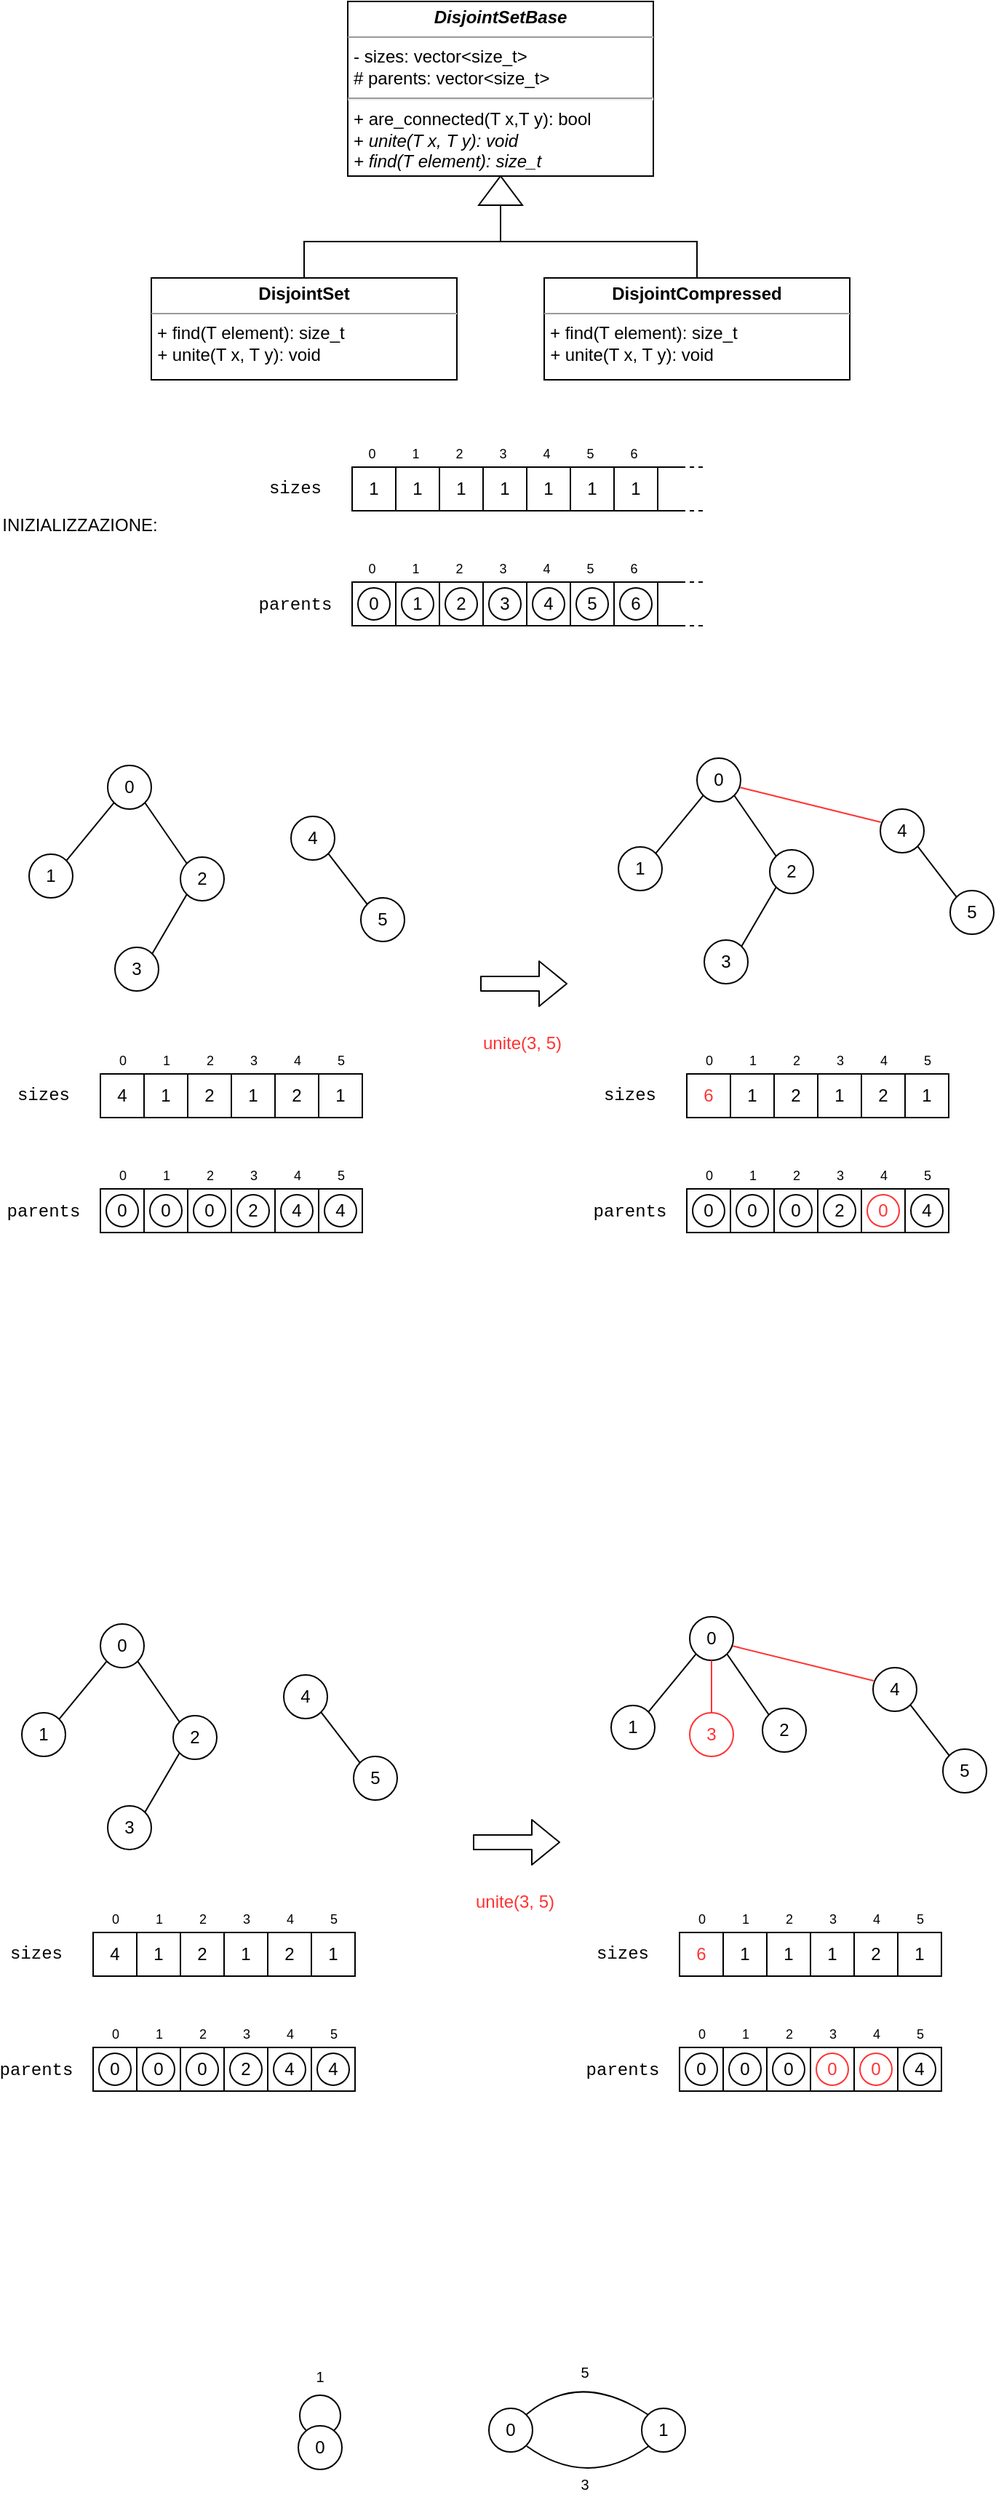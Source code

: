 <mxfile version="12.9.13" type="device"><diagram id="8xjFrXslsAIDBXC2lS5B" name="Page-1"><mxGraphModel dx="519" dy="416" grid="0" gridSize="10" guides="1" tooltips="1" connect="1" arrows="1" fold="1" page="1" pageScale="1" pageWidth="827" pageHeight="1169" math="0" shadow="0"><root><mxCell id="0"/><mxCell id="1" parent="0"/><mxCell id="SgI-zHDBZbnnxBhND7MS-7" value="" style="ellipse;whiteSpace=wrap;html=1;aspect=fixed;" vertex="1" parent="1"><mxGeometry x="276" y="1745" width="28" height="28" as="geometry"/></mxCell><mxCell id="ZiQM-W1zX51JUNLS2dKG-1" value="&lt;p style=&quot;margin: 0px ; margin-top: 4px ; text-align: center&quot;&gt;&lt;b&gt;&lt;i&gt;DisjointSetBase&lt;/i&gt;&lt;/b&gt;&lt;br&gt;&lt;/p&gt;&lt;hr size=&quot;1&quot;&gt;&lt;p style=&quot;margin: 0px ; margin-left: 4px&quot;&gt;- sizes:&amp;nbsp;vector&amp;lt;size_t&amp;gt;&lt;/p&gt;&lt;p style=&quot;margin: 0px ; margin-left: 4px&quot;&gt;# parents: vector&amp;lt;size_t&amp;gt;&lt;/p&gt;&lt;hr&gt;&lt;p style=&quot;margin: 0px 0px 0px 4px&quot;&gt;+ are_connected(T x,T y): bool&lt;/p&gt;&lt;p style=&quot;margin: 0px 0px 0px 4px&quot;&gt;+ &lt;i&gt;unite(T x, T y): void&lt;/i&gt;&lt;/p&gt;&lt;p style=&quot;margin: 0px 0px 0px 4px&quot;&gt;&lt;i&gt;+ find(T element): size_t&lt;/i&gt;&lt;br&gt;&lt;/p&gt;" style="verticalAlign=top;align=left;overflow=fill;fontSize=12;fontFamily=Helvetica;html=1;fillColor=none;" parent="1" vertex="1"><mxGeometry x="309" y="100" width="210" height="120" as="geometry"/></mxCell><mxCell id="ZiQM-W1zX51JUNLS2dKG-9" style="edgeStyle=orthogonalEdgeStyle;rounded=0;orthogonalLoop=1;jettySize=auto;html=1;exitX=0;exitY=0.5;exitDx=0;exitDy=0;entryX=0.5;entryY=0;entryDx=0;entryDy=0;endArrow=none;endFill=0;" parent="1" source="ZiQM-W1zX51JUNLS2dKG-3" target="ZiQM-W1zX51JUNLS2dKG-7" edge="1"><mxGeometry relative="1" as="geometry"/></mxCell><mxCell id="ZiQM-W1zX51JUNLS2dKG-3" value="" style="triangle;whiteSpace=wrap;html=1;rotation=-90;" parent="1" vertex="1"><mxGeometry x="404" y="215" width="20" height="30" as="geometry"/></mxCell><mxCell id="ZiQM-W1zX51JUNLS2dKG-8" style="edgeStyle=orthogonalEdgeStyle;rounded=0;orthogonalLoop=1;jettySize=auto;html=1;exitX=0.5;exitY=0;exitDx=0;exitDy=0;entryX=0;entryY=0.5;entryDx=0;entryDy=0;endArrow=none;endFill=0;" parent="1" source="ZiQM-W1zX51JUNLS2dKG-6" target="ZiQM-W1zX51JUNLS2dKG-3" edge="1"><mxGeometry relative="1" as="geometry"/></mxCell><mxCell id="ZiQM-W1zX51JUNLS2dKG-6" value="&lt;p style=&quot;margin: 0px ; margin-top: 4px ; text-align: center&quot;&gt;&lt;b&gt;DisjointSet&lt;/b&gt;&lt;br&gt;&lt;/p&gt;&lt;hr size=&quot;1&quot;&gt;&lt;p style=&quot;margin: 0px 0px 0px 4px&quot;&gt;+ find(T element): size_t&lt;/p&gt;&lt;p style=&quot;margin: 0px 0px 0px 4px&quot;&gt;&lt;i&gt;+ &lt;/i&gt;unite(T x, T y): void&lt;br&gt;&lt;/p&gt;&lt;p style=&quot;margin: 0px 0px 0px 4px&quot;&gt;&lt;br&gt;&lt;/p&gt;" style="verticalAlign=top;align=left;overflow=fill;fontSize=12;fontFamily=Helvetica;html=1;fillColor=none;" parent="1" vertex="1"><mxGeometry x="174" y="290" width="210" height="70" as="geometry"/></mxCell><mxCell id="ZiQM-W1zX51JUNLS2dKG-7" value="&lt;p style=&quot;margin: 0px ; margin-top: 4px ; text-align: center&quot;&gt;&lt;b&gt;DisjointCompressed&lt;/b&gt;&lt;br&gt;&lt;/p&gt;&lt;hr size=&quot;1&quot;&gt;&lt;p style=&quot;margin: 0px ; margin-left: 4px&quot;&gt;&lt;span&gt;+ find(T element): size_t&lt;/span&gt;&lt;br&gt;&lt;/p&gt;&lt;p style=&quot;margin: 0px ; margin-left: 4px&quot;&gt;&lt;i&gt;+ &lt;/i&gt;unite(T x, T y): void&lt;span&gt;&lt;br&gt;&lt;/span&gt;&lt;/p&gt;&lt;p style=&quot;margin: 0px ; margin-left: 4px&quot;&gt;&lt;br&gt;&lt;/p&gt;" style="verticalAlign=top;align=left;overflow=fill;fontSize=12;fontFamily=Helvetica;html=1;fillColor=none;" parent="1" vertex="1"><mxGeometry x="444" y="290" width="210" height="70" as="geometry"/></mxCell><mxCell id="z-gm0jv7d2_Ei2gKOcUc-20" value="" style="rounded=0;whiteSpace=wrap;html=1;verticalAlign=top;" parent="1" vertex="1"><mxGeometry x="492" y="499" width="30" height="30" as="geometry"/></mxCell><mxCell id="z-gm0jv7d2_Ei2gKOcUc-22" value="&lt;font style=&quot;font-size: 9px&quot;&gt;0&amp;nbsp; &amp;nbsp; &amp;nbsp; &amp;nbsp; &amp;nbsp; 1&amp;nbsp; &amp;nbsp; &amp;nbsp; &amp;nbsp; &amp;nbsp;&amp;nbsp;2&amp;nbsp; &amp;nbsp; &amp;nbsp; &amp;nbsp; &amp;nbsp;&amp;nbsp;3&amp;nbsp; &amp;nbsp; &amp;nbsp; &amp;nbsp; &amp;nbsp;&amp;nbsp;4&amp;nbsp; &amp;nbsp; &amp;nbsp; &amp;nbsp; &amp;nbsp;&amp;nbsp;5&amp;nbsp; &amp;nbsp; &amp;nbsp; &amp;nbsp; &amp;nbsp;&amp;nbsp;6&amp;nbsp;&lt;/font&gt;" style="text;html=1;strokeColor=none;fillColor=none;align=center;verticalAlign=middle;whiteSpace=wrap;rounded=0;" parent="1" vertex="1"><mxGeometry x="312" y="479" width="210" height="20" as="geometry"/></mxCell><mxCell id="z-gm0jv7d2_Ei2gKOcUc-24" value="&lt;font face=&quot;Courier New&quot;&gt;sizes&lt;/font&gt;" style="text;html=1;strokeColor=none;fillColor=none;align=center;verticalAlign=middle;whiteSpace=wrap;rounded=0;" parent="1" vertex="1"><mxGeometry x="248" y="424" width="50" height="20" as="geometry"/></mxCell><mxCell id="z-gm0jv7d2_Ei2gKOcUc-47" style="rounded=0;orthogonalLoop=1;jettySize=auto;html=1;exitX=1;exitY=0;exitDx=0;exitDy=0;entryX=0;entryY=1;entryDx=0;entryDy=0;endArrow=none;endFill=0;" parent="1" source="z-gm0jv7d2_Ei2gKOcUc-26" target="z-gm0jv7d2_Ei2gKOcUc-27" edge="1"><mxGeometry relative="1" as="geometry"/></mxCell><mxCell id="z-gm0jv7d2_Ei2gKOcUc-26" value="1" style="ellipse;whiteSpace=wrap;html=1;aspect=fixed;" parent="1" vertex="1"><mxGeometry x="90" y="686" width="30" height="30" as="geometry"/></mxCell><mxCell id="z-gm0jv7d2_Ei2gKOcUc-27" value="0" style="ellipse;whiteSpace=wrap;html=1;aspect=fixed;" parent="1" vertex="1"><mxGeometry x="144" y="625" width="30" height="30" as="geometry"/></mxCell><mxCell id="z-gm0jv7d2_Ei2gKOcUc-48" style="edgeStyle=none;rounded=0;orthogonalLoop=1;jettySize=auto;html=1;exitX=0;exitY=0;exitDx=0;exitDy=0;entryX=1;entryY=1;entryDx=0;entryDy=0;endArrow=none;endFill=0;" parent="1" source="z-gm0jv7d2_Ei2gKOcUc-28" target="z-gm0jv7d2_Ei2gKOcUc-27" edge="1"><mxGeometry relative="1" as="geometry"/></mxCell><mxCell id="z-gm0jv7d2_Ei2gKOcUc-50" style="edgeStyle=none;rounded=0;orthogonalLoop=1;jettySize=auto;html=1;exitX=0;exitY=1;exitDx=0;exitDy=0;entryX=1;entryY=0;entryDx=0;entryDy=0;endArrow=none;endFill=0;" parent="1" source="z-gm0jv7d2_Ei2gKOcUc-28" target="z-gm0jv7d2_Ei2gKOcUc-49" edge="1"><mxGeometry relative="1" as="geometry"/></mxCell><mxCell id="z-gm0jv7d2_Ei2gKOcUc-28" value="2" style="ellipse;whiteSpace=wrap;html=1;aspect=fixed;" parent="1" vertex="1"><mxGeometry x="194" y="688" width="30" height="30" as="geometry"/></mxCell><mxCell id="z-gm0jv7d2_Ei2gKOcUc-29" value="" style="endArrow=none;html=1;" parent="1" edge="1"><mxGeometry width="50" height="50" relative="1" as="geometry"><mxPoint x="522" y="499" as="sourcePoint"/><mxPoint x="538" y="499" as="targetPoint"/></mxGeometry></mxCell><mxCell id="z-gm0jv7d2_Ei2gKOcUc-30" value="" style="endArrow=none;html=1;dashed=1;" parent="1" edge="1"><mxGeometry width="50" height="50" relative="1" as="geometry"><mxPoint x="538" y="499" as="sourcePoint"/><mxPoint x="554" y="499" as="targetPoint"/></mxGeometry></mxCell><mxCell id="z-gm0jv7d2_Ei2gKOcUc-33" value="" style="endArrow=none;html=1;" parent="1" edge="1"><mxGeometry width="50" height="50" relative="1" as="geometry"><mxPoint x="522" y="529" as="sourcePoint"/><mxPoint x="538" y="529" as="targetPoint"/></mxGeometry></mxCell><mxCell id="z-gm0jv7d2_Ei2gKOcUc-34" value="" style="endArrow=none;html=1;dashed=1;" parent="1" edge="1"><mxGeometry width="50" height="50" relative="1" as="geometry"><mxPoint x="538" y="529" as="sourcePoint"/><mxPoint x="554" y="529" as="targetPoint"/></mxGeometry></mxCell><mxCell id="z-gm0jv7d2_Ei2gKOcUc-35" value="1" style="rounded=0;whiteSpace=wrap;html=1;" parent="1" vertex="1"><mxGeometry x="312" y="420" width="30" height="30" as="geometry"/></mxCell><mxCell id="z-gm0jv7d2_Ei2gKOcUc-36" value="1" style="rounded=0;whiteSpace=wrap;html=1;" parent="1" vertex="1"><mxGeometry x="342" y="420" width="30" height="30" as="geometry"/></mxCell><mxCell id="z-gm0jv7d2_Ei2gKOcUc-37" value="1" style="rounded=0;whiteSpace=wrap;html=1;" parent="1" vertex="1"><mxGeometry x="372" y="420" width="30" height="30" as="geometry"/></mxCell><mxCell id="z-gm0jv7d2_Ei2gKOcUc-38" value="1" style="rounded=0;whiteSpace=wrap;html=1;" parent="1" vertex="1"><mxGeometry x="402" y="420" width="30" height="30" as="geometry"/></mxCell><mxCell id="z-gm0jv7d2_Ei2gKOcUc-39" value="1" style="rounded=0;whiteSpace=wrap;html=1;" parent="1" vertex="1"><mxGeometry x="432" y="420" width="30" height="30" as="geometry"/></mxCell><mxCell id="z-gm0jv7d2_Ei2gKOcUc-40" value="1" style="rounded=0;whiteSpace=wrap;html=1;" parent="1" vertex="1"><mxGeometry x="462" y="420" width="30" height="30" as="geometry"/></mxCell><mxCell id="z-gm0jv7d2_Ei2gKOcUc-41" value="1" style="rounded=0;whiteSpace=wrap;html=1;" parent="1" vertex="1"><mxGeometry x="492" y="420" width="30" height="30" as="geometry"/></mxCell><mxCell id="z-gm0jv7d2_Ei2gKOcUc-42" value="&lt;font style=&quot;font-size: 9px&quot;&gt;0&amp;nbsp; &amp;nbsp; &amp;nbsp; &amp;nbsp; &amp;nbsp; 1&amp;nbsp; &amp;nbsp; &amp;nbsp; &amp;nbsp; &amp;nbsp;&amp;nbsp;2&amp;nbsp; &amp;nbsp; &amp;nbsp; &amp;nbsp; &amp;nbsp;&amp;nbsp;3&amp;nbsp; &amp;nbsp; &amp;nbsp; &amp;nbsp; &amp;nbsp;&amp;nbsp;4&amp;nbsp; &amp;nbsp; &amp;nbsp; &amp;nbsp; &amp;nbsp;&amp;nbsp;5&amp;nbsp; &amp;nbsp; &amp;nbsp; &amp;nbsp; &amp;nbsp;&amp;nbsp;6&amp;nbsp;&lt;/font&gt;" style="text;html=1;strokeColor=none;fillColor=none;align=center;verticalAlign=middle;whiteSpace=wrap;rounded=0;" parent="1" vertex="1"><mxGeometry x="312" y="400" width="210" height="20" as="geometry"/></mxCell><mxCell id="z-gm0jv7d2_Ei2gKOcUc-43" value="" style="endArrow=none;html=1;" parent="1" edge="1"><mxGeometry width="50" height="50" relative="1" as="geometry"><mxPoint x="522" y="420" as="sourcePoint"/><mxPoint x="538" y="420" as="targetPoint"/></mxGeometry></mxCell><mxCell id="z-gm0jv7d2_Ei2gKOcUc-44" value="" style="endArrow=none;html=1;dashed=1;" parent="1" edge="1"><mxGeometry width="50" height="50" relative="1" as="geometry"><mxPoint x="538" y="420" as="sourcePoint"/><mxPoint x="554" y="420" as="targetPoint"/></mxGeometry></mxCell><mxCell id="z-gm0jv7d2_Ei2gKOcUc-45" value="" style="endArrow=none;html=1;" parent="1" edge="1"><mxGeometry width="50" height="50" relative="1" as="geometry"><mxPoint x="522" y="450" as="sourcePoint"/><mxPoint x="538" y="450" as="targetPoint"/></mxGeometry></mxCell><mxCell id="z-gm0jv7d2_Ei2gKOcUc-46" value="" style="endArrow=none;html=1;dashed=1;" parent="1" edge="1"><mxGeometry width="50" height="50" relative="1" as="geometry"><mxPoint x="538" y="450" as="sourcePoint"/><mxPoint x="554" y="450" as="targetPoint"/></mxGeometry></mxCell><mxCell id="z-gm0jv7d2_Ei2gKOcUc-49" value="3" style="ellipse;whiteSpace=wrap;html=1;aspect=fixed;" parent="1" vertex="1"><mxGeometry x="149" y="750" width="30" height="30" as="geometry"/></mxCell><mxCell id="z-gm0jv7d2_Ei2gKOcUc-51" value="4" style="ellipse;whiteSpace=wrap;html=1;aspect=fixed;" parent="1" vertex="1"><mxGeometry x="270" y="660" width="30" height="30" as="geometry"/></mxCell><mxCell id="z-gm0jv7d2_Ei2gKOcUc-54" style="edgeStyle=none;rounded=0;orthogonalLoop=1;jettySize=auto;html=1;exitX=0;exitY=0;exitDx=0;exitDy=0;entryX=1;entryY=1;entryDx=0;entryDy=0;endArrow=none;endFill=0;" parent="1" source="z-gm0jv7d2_Ei2gKOcUc-52" target="z-gm0jv7d2_Ei2gKOcUc-51" edge="1"><mxGeometry relative="1" as="geometry"/></mxCell><mxCell id="z-gm0jv7d2_Ei2gKOcUc-52" value="5" style="ellipse;whiteSpace=wrap;html=1;aspect=fixed;" parent="1" vertex="1"><mxGeometry x="318" y="716" width="30" height="30" as="geometry"/></mxCell><mxCell id="z-gm0jv7d2_Ei2gKOcUc-55" value="" style="rounded=0;whiteSpace=wrap;html=1;" parent="1" vertex="1"><mxGeometry x="139" y="916" width="30" height="30" as="geometry"/></mxCell><mxCell id="z-gm0jv7d2_Ei2gKOcUc-56" value="" style="rounded=0;whiteSpace=wrap;html=1;" parent="1" vertex="1"><mxGeometry x="169" y="916" width="30" height="30" as="geometry"/></mxCell><mxCell id="z-gm0jv7d2_Ei2gKOcUc-57" value="" style="rounded=0;whiteSpace=wrap;html=1;" parent="1" vertex="1"><mxGeometry x="199" y="916" width="30" height="30" as="geometry"/></mxCell><mxCell id="z-gm0jv7d2_Ei2gKOcUc-58" value="" style="rounded=0;whiteSpace=wrap;html=1;" parent="1" vertex="1"><mxGeometry x="229" y="916" width="30" height="30" as="geometry"/></mxCell><mxCell id="z-gm0jv7d2_Ei2gKOcUc-59" value="" style="rounded=0;whiteSpace=wrap;html=1;" parent="1" vertex="1"><mxGeometry x="259" y="916" width="30" height="30" as="geometry"/></mxCell><mxCell id="z-gm0jv7d2_Ei2gKOcUc-60" value="" style="rounded=0;whiteSpace=wrap;html=1;" parent="1" vertex="1"><mxGeometry x="289" y="916" width="30" height="30" as="geometry"/></mxCell><mxCell id="z-gm0jv7d2_Ei2gKOcUc-62" value="&lt;font style=&quot;font-size: 9px&quot;&gt;0&amp;nbsp; &amp;nbsp; &amp;nbsp; &amp;nbsp; &amp;nbsp; 1&amp;nbsp; &amp;nbsp; &amp;nbsp; &amp;nbsp; &amp;nbsp;&amp;nbsp;2&amp;nbsp; &amp;nbsp; &amp;nbsp; &amp;nbsp; &amp;nbsp;&amp;nbsp;3&amp;nbsp; &amp;nbsp; &amp;nbsp; &amp;nbsp; &amp;nbsp;&amp;nbsp;4&amp;nbsp; &amp;nbsp; &amp;nbsp; &amp;nbsp; &amp;nbsp;&amp;nbsp;5&lt;/font&gt;" style="text;html=1;strokeColor=none;fillColor=none;align=center;verticalAlign=middle;whiteSpace=wrap;rounded=0;" parent="1" vertex="1"><mxGeometry x="139" y="896" width="181" height="20" as="geometry"/></mxCell><mxCell id="z-gm0jv7d2_Ei2gKOcUc-63" value="&lt;font face=&quot;Courier New&quot;&gt;parents&lt;/font&gt;" style="text;html=1;strokeColor=none;fillColor=none;align=center;verticalAlign=middle;whiteSpace=wrap;rounded=0;" parent="1" vertex="1"><mxGeometry x="75" y="921" width="50" height="20" as="geometry"/></mxCell><mxCell id="z-gm0jv7d2_Ei2gKOcUc-64" value="&lt;font face=&quot;Courier New&quot;&gt;sizes&lt;/font&gt;" style="text;html=1;strokeColor=none;fillColor=none;align=center;verticalAlign=middle;whiteSpace=wrap;rounded=0;" parent="1" vertex="1"><mxGeometry x="75" y="841" width="50" height="20" as="geometry"/></mxCell><mxCell id="z-gm0jv7d2_Ei2gKOcUc-69" value="4" style="rounded=0;whiteSpace=wrap;html=1;" parent="1" vertex="1"><mxGeometry x="139" y="837" width="30" height="30" as="geometry"/></mxCell><mxCell id="z-gm0jv7d2_Ei2gKOcUc-70" value="1" style="rounded=0;whiteSpace=wrap;html=1;" parent="1" vertex="1"><mxGeometry x="169" y="837" width="30" height="30" as="geometry"/></mxCell><mxCell id="z-gm0jv7d2_Ei2gKOcUc-71" value="2" style="rounded=0;whiteSpace=wrap;html=1;" parent="1" vertex="1"><mxGeometry x="199" y="837" width="30" height="30" as="geometry"/></mxCell><mxCell id="z-gm0jv7d2_Ei2gKOcUc-72" value="1" style="rounded=0;whiteSpace=wrap;html=1;" parent="1" vertex="1"><mxGeometry x="229" y="837" width="30" height="30" as="geometry"/></mxCell><mxCell id="z-gm0jv7d2_Ei2gKOcUc-73" value="2" style="rounded=0;whiteSpace=wrap;html=1;" parent="1" vertex="1"><mxGeometry x="259" y="837" width="30" height="30" as="geometry"/></mxCell><mxCell id="z-gm0jv7d2_Ei2gKOcUc-74" value="1" style="rounded=0;whiteSpace=wrap;html=1;" parent="1" vertex="1"><mxGeometry x="289" y="837" width="30" height="30" as="geometry"/></mxCell><mxCell id="z-gm0jv7d2_Ei2gKOcUc-76" value="&lt;font style=&quot;font-size: 9px&quot;&gt;0&amp;nbsp; &amp;nbsp; &amp;nbsp; &amp;nbsp; &amp;nbsp; 1&amp;nbsp; &amp;nbsp; &amp;nbsp; &amp;nbsp; &amp;nbsp;&amp;nbsp;2&amp;nbsp; &amp;nbsp; &amp;nbsp; &amp;nbsp; &amp;nbsp;&amp;nbsp;3&amp;nbsp; &amp;nbsp; &amp;nbsp; &amp;nbsp; &amp;nbsp;&amp;nbsp;4&amp;nbsp; &amp;nbsp; &amp;nbsp; &amp;nbsp; &amp;nbsp;&amp;nbsp;5&lt;/font&gt;" style="text;html=1;strokeColor=none;fillColor=none;align=center;verticalAlign=middle;whiteSpace=wrap;rounded=0;" parent="1" vertex="1"><mxGeometry x="139" y="817" width="181" height="20" as="geometry"/></mxCell><mxCell id="z-gm0jv7d2_Ei2gKOcUc-81" value="" style="shape=flexArrow;endArrow=classic;html=1;" parent="1" edge="1"><mxGeometry width="50" height="50" relative="1" as="geometry"><mxPoint x="400" y="775" as="sourcePoint"/><mxPoint x="460" y="775" as="targetPoint"/></mxGeometry></mxCell><mxCell id="z-gm0jv7d2_Ei2gKOcUc-82" style="rounded=0;orthogonalLoop=1;jettySize=auto;html=1;exitX=1;exitY=0;exitDx=0;exitDy=0;entryX=0;entryY=1;entryDx=0;entryDy=0;endArrow=none;endFill=0;" parent="1" source="z-gm0jv7d2_Ei2gKOcUc-83" target="z-gm0jv7d2_Ei2gKOcUc-84" edge="1"><mxGeometry relative="1" as="geometry"/></mxCell><mxCell id="z-gm0jv7d2_Ei2gKOcUc-83" value="1" style="ellipse;whiteSpace=wrap;html=1;aspect=fixed;" parent="1" vertex="1"><mxGeometry x="495" y="681" width="30" height="30" as="geometry"/></mxCell><mxCell id="z-gm0jv7d2_Ei2gKOcUc-109" style="edgeStyle=none;rounded=0;orthogonalLoop=1;jettySize=auto;html=1;exitX=0.988;exitY=0.671;exitDx=0;exitDy=0;entryX=0.01;entryY=0.299;entryDx=0;entryDy=0;endArrow=none;endFill=0;exitPerimeter=0;entryPerimeter=0;strokeColor=#FF3333;" parent="1" source="z-gm0jv7d2_Ei2gKOcUc-84" target="z-gm0jv7d2_Ei2gKOcUc-89" edge="1"><mxGeometry relative="1" as="geometry"/></mxCell><mxCell id="z-gm0jv7d2_Ei2gKOcUc-84" value="0" style="ellipse;whiteSpace=wrap;html=1;aspect=fixed;" parent="1" vertex="1"><mxGeometry x="549" y="620" width="30" height="30" as="geometry"/></mxCell><mxCell id="z-gm0jv7d2_Ei2gKOcUc-85" style="edgeStyle=none;rounded=0;orthogonalLoop=1;jettySize=auto;html=1;exitX=0;exitY=0;exitDx=0;exitDy=0;entryX=1;entryY=1;entryDx=0;entryDy=0;endArrow=none;endFill=0;" parent="1" source="z-gm0jv7d2_Ei2gKOcUc-87" target="z-gm0jv7d2_Ei2gKOcUc-84" edge="1"><mxGeometry relative="1" as="geometry"/></mxCell><mxCell id="z-gm0jv7d2_Ei2gKOcUc-86" style="edgeStyle=none;rounded=0;orthogonalLoop=1;jettySize=auto;html=1;exitX=0;exitY=1;exitDx=0;exitDy=0;entryX=1;entryY=0;entryDx=0;entryDy=0;endArrow=none;endFill=0;" parent="1" source="z-gm0jv7d2_Ei2gKOcUc-87" target="z-gm0jv7d2_Ei2gKOcUc-88" edge="1"><mxGeometry relative="1" as="geometry"/></mxCell><mxCell id="z-gm0jv7d2_Ei2gKOcUc-87" value="2" style="ellipse;whiteSpace=wrap;html=1;aspect=fixed;" parent="1" vertex="1"><mxGeometry x="599" y="683" width="30" height="30" as="geometry"/></mxCell><mxCell id="z-gm0jv7d2_Ei2gKOcUc-88" value="3" style="ellipse;whiteSpace=wrap;html=1;aspect=fixed;" parent="1" vertex="1"><mxGeometry x="554" y="745" width="30" height="30" as="geometry"/></mxCell><mxCell id="z-gm0jv7d2_Ei2gKOcUc-89" value="4" style="ellipse;whiteSpace=wrap;html=1;aspect=fixed;" parent="1" vertex="1"><mxGeometry x="675" y="655" width="30" height="30" as="geometry"/></mxCell><mxCell id="z-gm0jv7d2_Ei2gKOcUc-90" style="edgeStyle=none;rounded=0;orthogonalLoop=1;jettySize=auto;html=1;exitX=0;exitY=0;exitDx=0;exitDy=0;entryX=1;entryY=1;entryDx=0;entryDy=0;endArrow=none;endFill=0;" parent="1" source="z-gm0jv7d2_Ei2gKOcUc-91" target="z-gm0jv7d2_Ei2gKOcUc-89" edge="1"><mxGeometry relative="1" as="geometry"/></mxCell><mxCell id="z-gm0jv7d2_Ei2gKOcUc-91" value="5" style="ellipse;whiteSpace=wrap;html=1;aspect=fixed;" parent="1" vertex="1"><mxGeometry x="723" y="711" width="30" height="30" as="geometry"/></mxCell><mxCell id="z-gm0jv7d2_Ei2gKOcUc-100" value="&lt;font face=&quot;Courier New&quot;&gt;sizes&lt;/font&gt;" style="text;html=1;strokeColor=none;fillColor=none;align=center;verticalAlign=middle;whiteSpace=wrap;rounded=0;" parent="1" vertex="1"><mxGeometry x="478" y="841" width="50" height="20" as="geometry"/></mxCell><mxCell id="z-gm0jv7d2_Ei2gKOcUc-101" value="&lt;font color=&quot;#ff3333&quot;&gt;6&lt;/font&gt;" style="rounded=0;whiteSpace=wrap;html=1;" parent="1" vertex="1"><mxGeometry x="542" y="837" width="30" height="30" as="geometry"/></mxCell><mxCell id="z-gm0jv7d2_Ei2gKOcUc-102" value="1" style="rounded=0;whiteSpace=wrap;html=1;" parent="1" vertex="1"><mxGeometry x="572" y="837" width="30" height="30" as="geometry"/></mxCell><mxCell id="z-gm0jv7d2_Ei2gKOcUc-103" value="2" style="rounded=0;whiteSpace=wrap;html=1;" parent="1" vertex="1"><mxGeometry x="602" y="837" width="30" height="30" as="geometry"/></mxCell><mxCell id="z-gm0jv7d2_Ei2gKOcUc-104" value="1" style="rounded=0;whiteSpace=wrap;html=1;" parent="1" vertex="1"><mxGeometry x="632" y="837" width="30" height="30" as="geometry"/></mxCell><mxCell id="z-gm0jv7d2_Ei2gKOcUc-105" value="2" style="rounded=0;whiteSpace=wrap;html=1;" parent="1" vertex="1"><mxGeometry x="662" y="837" width="30" height="30" as="geometry"/></mxCell><mxCell id="z-gm0jv7d2_Ei2gKOcUc-106" value="1" style="rounded=0;whiteSpace=wrap;html=1;" parent="1" vertex="1"><mxGeometry x="692" y="837" width="30" height="30" as="geometry"/></mxCell><mxCell id="z-gm0jv7d2_Ei2gKOcUc-107" value="&lt;font style=&quot;font-size: 9px&quot;&gt;0&amp;nbsp; &amp;nbsp; &amp;nbsp; &amp;nbsp; &amp;nbsp; 1&amp;nbsp; &amp;nbsp; &amp;nbsp; &amp;nbsp; &amp;nbsp;&amp;nbsp;2&amp;nbsp; &amp;nbsp; &amp;nbsp; &amp;nbsp; &amp;nbsp;&amp;nbsp;3&amp;nbsp; &amp;nbsp; &amp;nbsp; &amp;nbsp; &amp;nbsp;&amp;nbsp;4&amp;nbsp; &amp;nbsp; &amp;nbsp; &amp;nbsp; &amp;nbsp;&amp;nbsp;5&lt;/font&gt;" style="text;html=1;strokeColor=none;fillColor=none;align=center;verticalAlign=middle;whiteSpace=wrap;rounded=0;" parent="1" vertex="1"><mxGeometry x="542" y="817" width="181" height="20" as="geometry"/></mxCell><mxCell id="z-gm0jv7d2_Ei2gKOcUc-110" value="&lt;font color=&quot;#ff3333&quot;&gt;unite(3, 5)&lt;/font&gt;" style="text;html=1;strokeColor=none;fillColor=none;align=center;verticalAlign=middle;whiteSpace=wrap;rounded=0;" parent="1" vertex="1"><mxGeometry x="396" y="806" width="66" height="20" as="geometry"/></mxCell><mxCell id="z-gm0jv7d2_Ei2gKOcUc-111" value="INIZIALIZZAZIONE:" style="text;html=1;strokeColor=none;fillColor=none;align=center;verticalAlign=middle;whiteSpace=wrap;rounded=0;" parent="1" vertex="1"><mxGeometry x="70" y="450" width="110" height="20" as="geometry"/></mxCell><mxCell id="z-gm0jv7d2_Ei2gKOcUc-112" value="0" style="ellipse;whiteSpace=wrap;html=1;aspect=fixed;" parent="1" vertex="1"><mxGeometry x="143" y="920" width="22" height="22" as="geometry"/></mxCell><mxCell id="z-gm0jv7d2_Ei2gKOcUc-113" value="0" style="ellipse;whiteSpace=wrap;html=1;aspect=fixed;" parent="1" vertex="1"><mxGeometry x="173" y="920" width="22" height="22" as="geometry"/></mxCell><mxCell id="z-gm0jv7d2_Ei2gKOcUc-114" value="0" style="ellipse;whiteSpace=wrap;html=1;aspect=fixed;" parent="1" vertex="1"><mxGeometry x="203" y="920" width="22" height="22" as="geometry"/></mxCell><mxCell id="z-gm0jv7d2_Ei2gKOcUc-115" value="2" style="ellipse;whiteSpace=wrap;html=1;aspect=fixed;" parent="1" vertex="1"><mxGeometry x="233" y="920" width="22" height="22" as="geometry"/></mxCell><mxCell id="z-gm0jv7d2_Ei2gKOcUc-117" value="4" style="ellipse;whiteSpace=wrap;html=1;aspect=fixed;" parent="1" vertex="1"><mxGeometry x="263" y="920" width="22" height="22" as="geometry"/></mxCell><mxCell id="z-gm0jv7d2_Ei2gKOcUc-118" value="4" style="ellipse;whiteSpace=wrap;html=1;aspect=fixed;" parent="1" vertex="1"><mxGeometry x="293" y="920" width="22" height="22" as="geometry"/></mxCell><mxCell id="z-gm0jv7d2_Ei2gKOcUc-121" value="" style="rounded=0;whiteSpace=wrap;html=1;" parent="1" vertex="1"><mxGeometry x="542" y="916" width="30" height="30" as="geometry"/></mxCell><mxCell id="z-gm0jv7d2_Ei2gKOcUc-122" value="" style="rounded=0;whiteSpace=wrap;html=1;" parent="1" vertex="1"><mxGeometry x="572" y="916" width="30" height="30" as="geometry"/></mxCell><mxCell id="z-gm0jv7d2_Ei2gKOcUc-123" value="" style="rounded=0;whiteSpace=wrap;html=1;" parent="1" vertex="1"><mxGeometry x="602" y="916" width="30" height="30" as="geometry"/></mxCell><mxCell id="z-gm0jv7d2_Ei2gKOcUc-124" value="" style="rounded=0;whiteSpace=wrap;html=1;" parent="1" vertex="1"><mxGeometry x="632" y="916" width="30" height="30" as="geometry"/></mxCell><mxCell id="z-gm0jv7d2_Ei2gKOcUc-125" value="" style="rounded=0;whiteSpace=wrap;html=1;" parent="1" vertex="1"><mxGeometry x="662" y="916" width="30" height="30" as="geometry"/></mxCell><mxCell id="z-gm0jv7d2_Ei2gKOcUc-126" value="" style="rounded=0;whiteSpace=wrap;html=1;" parent="1" vertex="1"><mxGeometry x="692" y="916" width="30" height="30" as="geometry"/></mxCell><mxCell id="z-gm0jv7d2_Ei2gKOcUc-127" value="&lt;font style=&quot;font-size: 9px&quot;&gt;0&amp;nbsp; &amp;nbsp; &amp;nbsp; &amp;nbsp; &amp;nbsp; 1&amp;nbsp; &amp;nbsp; &amp;nbsp; &amp;nbsp; &amp;nbsp;&amp;nbsp;2&amp;nbsp; &amp;nbsp; &amp;nbsp; &amp;nbsp; &amp;nbsp;&amp;nbsp;3&amp;nbsp; &amp;nbsp; &amp;nbsp; &amp;nbsp; &amp;nbsp;&amp;nbsp;4&amp;nbsp; &amp;nbsp; &amp;nbsp; &amp;nbsp; &amp;nbsp;&amp;nbsp;5&lt;/font&gt;" style="text;html=1;strokeColor=none;fillColor=none;align=center;verticalAlign=middle;whiteSpace=wrap;rounded=0;" parent="1" vertex="1"><mxGeometry x="542" y="896" width="181" height="20" as="geometry"/></mxCell><mxCell id="z-gm0jv7d2_Ei2gKOcUc-128" value="&lt;font face=&quot;Courier New&quot;&gt;parents&lt;/font&gt;" style="text;html=1;strokeColor=none;fillColor=none;align=center;verticalAlign=middle;whiteSpace=wrap;rounded=0;" parent="1" vertex="1"><mxGeometry x="478" y="921" width="50" height="20" as="geometry"/></mxCell><mxCell id="z-gm0jv7d2_Ei2gKOcUc-129" value="0" style="ellipse;whiteSpace=wrap;html=1;aspect=fixed;" parent="1" vertex="1"><mxGeometry x="546" y="920" width="22" height="22" as="geometry"/></mxCell><mxCell id="z-gm0jv7d2_Ei2gKOcUc-130" value="0" style="ellipse;whiteSpace=wrap;html=1;aspect=fixed;" parent="1" vertex="1"><mxGeometry x="576" y="920" width="22" height="22" as="geometry"/></mxCell><mxCell id="z-gm0jv7d2_Ei2gKOcUc-131" value="0" style="ellipse;whiteSpace=wrap;html=1;aspect=fixed;" parent="1" vertex="1"><mxGeometry x="606" y="920" width="22" height="22" as="geometry"/></mxCell><mxCell id="z-gm0jv7d2_Ei2gKOcUc-132" value="2" style="ellipse;whiteSpace=wrap;html=1;aspect=fixed;" parent="1" vertex="1"><mxGeometry x="636" y="920" width="22" height="22" as="geometry"/></mxCell><mxCell id="z-gm0jv7d2_Ei2gKOcUc-133" value="&lt;font color=&quot;#ff3333&quot;&gt;0&lt;/font&gt;" style="ellipse;whiteSpace=wrap;html=1;aspect=fixed;strokeColor=#FF3333;" parent="1" vertex="1"><mxGeometry x="666" y="920" width="22" height="22" as="geometry"/></mxCell><mxCell id="z-gm0jv7d2_Ei2gKOcUc-134" value="4" style="ellipse;whiteSpace=wrap;html=1;aspect=fixed;" parent="1" vertex="1"><mxGeometry x="696" y="920" width="22" height="22" as="geometry"/></mxCell><mxCell id="z-gm0jv7d2_Ei2gKOcUc-163" value="" style="rounded=0;whiteSpace=wrap;html=1;" parent="1" vertex="1"><mxGeometry x="312" y="499" width="30" height="30" as="geometry"/></mxCell><mxCell id="z-gm0jv7d2_Ei2gKOcUc-164" value="" style="rounded=0;whiteSpace=wrap;html=1;" parent="1" vertex="1"><mxGeometry x="342" y="499" width="30" height="30" as="geometry"/></mxCell><mxCell id="z-gm0jv7d2_Ei2gKOcUc-165" value="" style="rounded=0;whiteSpace=wrap;html=1;" parent="1" vertex="1"><mxGeometry x="372" y="499" width="30" height="30" as="geometry"/></mxCell><mxCell id="z-gm0jv7d2_Ei2gKOcUc-166" value="" style="rounded=0;whiteSpace=wrap;html=1;" parent="1" vertex="1"><mxGeometry x="402" y="499" width="30" height="30" as="geometry"/></mxCell><mxCell id="z-gm0jv7d2_Ei2gKOcUc-167" value="" style="rounded=0;whiteSpace=wrap;html=1;" parent="1" vertex="1"><mxGeometry x="432" y="499" width="30" height="30" as="geometry"/></mxCell><mxCell id="z-gm0jv7d2_Ei2gKOcUc-168" value="" style="rounded=0;whiteSpace=wrap;html=1;" parent="1" vertex="1"><mxGeometry x="462" y="499" width="30" height="30" as="geometry"/></mxCell><mxCell id="z-gm0jv7d2_Ei2gKOcUc-169" value="&lt;font face=&quot;Courier New&quot;&gt;parents&lt;/font&gt;" style="text;html=1;strokeColor=none;fillColor=none;align=center;verticalAlign=middle;whiteSpace=wrap;rounded=0;" parent="1" vertex="1"><mxGeometry x="248" y="504" width="50" height="20" as="geometry"/></mxCell><mxCell id="z-gm0jv7d2_Ei2gKOcUc-170" value="0" style="ellipse;whiteSpace=wrap;html=1;aspect=fixed;" parent="1" vertex="1"><mxGeometry x="316" y="503" width="22" height="22" as="geometry"/></mxCell><mxCell id="z-gm0jv7d2_Ei2gKOcUc-171" value="1" style="ellipse;whiteSpace=wrap;html=1;aspect=fixed;" parent="1" vertex="1"><mxGeometry x="346" y="503" width="22" height="22" as="geometry"/></mxCell><mxCell id="z-gm0jv7d2_Ei2gKOcUc-172" value="2" style="ellipse;whiteSpace=wrap;html=1;aspect=fixed;" parent="1" vertex="1"><mxGeometry x="376" y="503" width="22" height="22" as="geometry"/></mxCell><mxCell id="z-gm0jv7d2_Ei2gKOcUc-173" value="3" style="ellipse;whiteSpace=wrap;html=1;aspect=fixed;" parent="1" vertex="1"><mxGeometry x="406" y="503" width="22" height="22" as="geometry"/></mxCell><mxCell id="z-gm0jv7d2_Ei2gKOcUc-174" value="4" style="ellipse;whiteSpace=wrap;html=1;aspect=fixed;" parent="1" vertex="1"><mxGeometry x="436" y="503" width="22" height="22" as="geometry"/></mxCell><mxCell id="z-gm0jv7d2_Ei2gKOcUc-175" value="5" style="ellipse;whiteSpace=wrap;html=1;aspect=fixed;" parent="1" vertex="1"><mxGeometry x="466" y="503" width="22" height="22" as="geometry"/></mxCell><mxCell id="z-gm0jv7d2_Ei2gKOcUc-176" value="6" style="ellipse;whiteSpace=wrap;html=1;aspect=fixed;" parent="1" vertex="1"><mxGeometry x="496" y="503" width="22" height="22" as="geometry"/></mxCell><mxCell id="z-gm0jv7d2_Ei2gKOcUc-245" style="rounded=0;orthogonalLoop=1;jettySize=auto;html=1;exitX=1;exitY=0;exitDx=0;exitDy=0;entryX=0;entryY=1;entryDx=0;entryDy=0;endArrow=none;endFill=0;" parent="1" source="z-gm0jv7d2_Ei2gKOcUc-246" target="z-gm0jv7d2_Ei2gKOcUc-247" edge="1"><mxGeometry relative="1" as="geometry"/></mxCell><mxCell id="z-gm0jv7d2_Ei2gKOcUc-246" value="1" style="ellipse;whiteSpace=wrap;html=1;aspect=fixed;" parent="1" vertex="1"><mxGeometry x="85" y="1276" width="30" height="30" as="geometry"/></mxCell><mxCell id="z-gm0jv7d2_Ei2gKOcUc-247" value="0" style="ellipse;whiteSpace=wrap;html=1;aspect=fixed;" parent="1" vertex="1"><mxGeometry x="139" y="1215" width="30" height="30" as="geometry"/></mxCell><mxCell id="z-gm0jv7d2_Ei2gKOcUc-248" style="edgeStyle=none;rounded=0;orthogonalLoop=1;jettySize=auto;html=1;exitX=0;exitY=0;exitDx=0;exitDy=0;entryX=1;entryY=1;entryDx=0;entryDy=0;endArrow=none;endFill=0;" parent="1" source="z-gm0jv7d2_Ei2gKOcUc-250" target="z-gm0jv7d2_Ei2gKOcUc-247" edge="1"><mxGeometry relative="1" as="geometry"/></mxCell><mxCell id="z-gm0jv7d2_Ei2gKOcUc-249" style="edgeStyle=none;rounded=0;orthogonalLoop=1;jettySize=auto;html=1;exitX=0;exitY=1;exitDx=0;exitDy=0;entryX=1;entryY=0;entryDx=0;entryDy=0;endArrow=none;endFill=0;" parent="1" source="z-gm0jv7d2_Ei2gKOcUc-250" target="z-gm0jv7d2_Ei2gKOcUc-251" edge="1"><mxGeometry relative="1" as="geometry"/></mxCell><mxCell id="z-gm0jv7d2_Ei2gKOcUc-250" value="2" style="ellipse;whiteSpace=wrap;html=1;aspect=fixed;" parent="1" vertex="1"><mxGeometry x="189" y="1278" width="30" height="30" as="geometry"/></mxCell><mxCell id="z-gm0jv7d2_Ei2gKOcUc-251" value="3" style="ellipse;whiteSpace=wrap;html=1;aspect=fixed;" parent="1" vertex="1"><mxGeometry x="144" y="1340" width="30" height="30" as="geometry"/></mxCell><mxCell id="z-gm0jv7d2_Ei2gKOcUc-252" value="4" style="ellipse;whiteSpace=wrap;html=1;aspect=fixed;" parent="1" vertex="1"><mxGeometry x="265" y="1250" width="30" height="30" as="geometry"/></mxCell><mxCell id="z-gm0jv7d2_Ei2gKOcUc-253" style="edgeStyle=none;rounded=0;orthogonalLoop=1;jettySize=auto;html=1;exitX=0;exitY=0;exitDx=0;exitDy=0;entryX=1;entryY=1;entryDx=0;entryDy=0;endArrow=none;endFill=0;" parent="1" source="z-gm0jv7d2_Ei2gKOcUc-254" target="z-gm0jv7d2_Ei2gKOcUc-252" edge="1"><mxGeometry relative="1" as="geometry"/></mxCell><mxCell id="z-gm0jv7d2_Ei2gKOcUc-254" value="5" style="ellipse;whiteSpace=wrap;html=1;aspect=fixed;" parent="1" vertex="1"><mxGeometry x="313" y="1306" width="30" height="30" as="geometry"/></mxCell><mxCell id="z-gm0jv7d2_Ei2gKOcUc-255" value="" style="rounded=0;whiteSpace=wrap;html=1;" parent="1" vertex="1"><mxGeometry x="134" y="1506" width="30" height="30" as="geometry"/></mxCell><mxCell id="z-gm0jv7d2_Ei2gKOcUc-256" value="" style="rounded=0;whiteSpace=wrap;html=1;" parent="1" vertex="1"><mxGeometry x="164" y="1506" width="30" height="30" as="geometry"/></mxCell><mxCell id="z-gm0jv7d2_Ei2gKOcUc-257" value="" style="rounded=0;whiteSpace=wrap;html=1;" parent="1" vertex="1"><mxGeometry x="194" y="1506" width="30" height="30" as="geometry"/></mxCell><mxCell id="z-gm0jv7d2_Ei2gKOcUc-258" value="" style="rounded=0;whiteSpace=wrap;html=1;" parent="1" vertex="1"><mxGeometry x="224" y="1506" width="30" height="30" as="geometry"/></mxCell><mxCell id="z-gm0jv7d2_Ei2gKOcUc-259" value="" style="rounded=0;whiteSpace=wrap;html=1;" parent="1" vertex="1"><mxGeometry x="254" y="1506" width="30" height="30" as="geometry"/></mxCell><mxCell id="z-gm0jv7d2_Ei2gKOcUc-260" value="" style="rounded=0;whiteSpace=wrap;html=1;" parent="1" vertex="1"><mxGeometry x="284" y="1506" width="30" height="30" as="geometry"/></mxCell><mxCell id="z-gm0jv7d2_Ei2gKOcUc-261" value="&lt;font style=&quot;font-size: 9px&quot;&gt;0&amp;nbsp; &amp;nbsp; &amp;nbsp; &amp;nbsp; &amp;nbsp; 1&amp;nbsp; &amp;nbsp; &amp;nbsp; &amp;nbsp; &amp;nbsp;&amp;nbsp;2&amp;nbsp; &amp;nbsp; &amp;nbsp; &amp;nbsp; &amp;nbsp;&amp;nbsp;3&amp;nbsp; &amp;nbsp; &amp;nbsp; &amp;nbsp; &amp;nbsp;&amp;nbsp;4&amp;nbsp; &amp;nbsp; &amp;nbsp; &amp;nbsp; &amp;nbsp;&amp;nbsp;5&lt;/font&gt;" style="text;html=1;strokeColor=none;fillColor=none;align=center;verticalAlign=middle;whiteSpace=wrap;rounded=0;" parent="1" vertex="1"><mxGeometry x="134" y="1486" width="181" height="20" as="geometry"/></mxCell><mxCell id="z-gm0jv7d2_Ei2gKOcUc-262" value="&lt;font face=&quot;Courier New&quot;&gt;parents&lt;/font&gt;" style="text;html=1;strokeColor=none;fillColor=none;align=center;verticalAlign=middle;whiteSpace=wrap;rounded=0;" parent="1" vertex="1"><mxGeometry x="70" y="1511" width="50" height="20" as="geometry"/></mxCell><mxCell id="z-gm0jv7d2_Ei2gKOcUc-263" value="&lt;font face=&quot;Courier New&quot;&gt;sizes&lt;/font&gt;" style="text;html=1;strokeColor=none;fillColor=none;align=center;verticalAlign=middle;whiteSpace=wrap;rounded=0;" parent="1" vertex="1"><mxGeometry x="70" y="1431" width="50" height="20" as="geometry"/></mxCell><mxCell id="z-gm0jv7d2_Ei2gKOcUc-264" value="4" style="rounded=0;whiteSpace=wrap;html=1;" parent="1" vertex="1"><mxGeometry x="134" y="1427" width="30" height="30" as="geometry"/></mxCell><mxCell id="z-gm0jv7d2_Ei2gKOcUc-265" value="1" style="rounded=0;whiteSpace=wrap;html=1;" parent="1" vertex="1"><mxGeometry x="164" y="1427" width="30" height="30" as="geometry"/></mxCell><mxCell id="z-gm0jv7d2_Ei2gKOcUc-266" value="2" style="rounded=0;whiteSpace=wrap;html=1;" parent="1" vertex="1"><mxGeometry x="194" y="1427" width="30" height="30" as="geometry"/></mxCell><mxCell id="z-gm0jv7d2_Ei2gKOcUc-267" value="1" style="rounded=0;whiteSpace=wrap;html=1;" parent="1" vertex="1"><mxGeometry x="224" y="1427" width="30" height="30" as="geometry"/></mxCell><mxCell id="z-gm0jv7d2_Ei2gKOcUc-268" value="2" style="rounded=0;whiteSpace=wrap;html=1;" parent="1" vertex="1"><mxGeometry x="254" y="1427" width="30" height="30" as="geometry"/></mxCell><mxCell id="z-gm0jv7d2_Ei2gKOcUc-269" value="1" style="rounded=0;whiteSpace=wrap;html=1;" parent="1" vertex="1"><mxGeometry x="284" y="1427" width="30" height="30" as="geometry"/></mxCell><mxCell id="z-gm0jv7d2_Ei2gKOcUc-270" value="&lt;font style=&quot;font-size: 9px&quot;&gt;0&amp;nbsp; &amp;nbsp; &amp;nbsp; &amp;nbsp; &amp;nbsp; 1&amp;nbsp; &amp;nbsp; &amp;nbsp; &amp;nbsp; &amp;nbsp;&amp;nbsp;2&amp;nbsp; &amp;nbsp; &amp;nbsp; &amp;nbsp; &amp;nbsp;&amp;nbsp;3&amp;nbsp; &amp;nbsp; &amp;nbsp; &amp;nbsp; &amp;nbsp;&amp;nbsp;4&amp;nbsp; &amp;nbsp; &amp;nbsp; &amp;nbsp; &amp;nbsp;&amp;nbsp;5&lt;/font&gt;" style="text;html=1;strokeColor=none;fillColor=none;align=center;verticalAlign=middle;whiteSpace=wrap;rounded=0;" parent="1" vertex="1"><mxGeometry x="134" y="1407" width="181" height="20" as="geometry"/></mxCell><mxCell id="z-gm0jv7d2_Ei2gKOcUc-271" value="" style="shape=flexArrow;endArrow=classic;html=1;" parent="1" edge="1"><mxGeometry width="50" height="50" relative="1" as="geometry"><mxPoint x="395" y="1365" as="sourcePoint"/><mxPoint x="455" y="1365" as="targetPoint"/></mxGeometry></mxCell><mxCell id="z-gm0jv7d2_Ei2gKOcUc-272" style="rounded=0;orthogonalLoop=1;jettySize=auto;html=1;exitX=1;exitY=0;exitDx=0;exitDy=0;entryX=0;entryY=1;entryDx=0;entryDy=0;endArrow=none;endFill=0;" parent="1" source="z-gm0jv7d2_Ei2gKOcUc-273" target="z-gm0jv7d2_Ei2gKOcUc-275" edge="1"><mxGeometry relative="1" as="geometry"/></mxCell><mxCell id="z-gm0jv7d2_Ei2gKOcUc-273" value="1" style="ellipse;whiteSpace=wrap;html=1;aspect=fixed;" parent="1" vertex="1"><mxGeometry x="490" y="1271" width="30" height="30" as="geometry"/></mxCell><mxCell id="z-gm0jv7d2_Ei2gKOcUc-274" style="edgeStyle=none;rounded=0;orthogonalLoop=1;jettySize=auto;html=1;exitX=0.988;exitY=0.671;exitDx=0;exitDy=0;entryX=0.01;entryY=0.299;entryDx=0;entryDy=0;endArrow=none;endFill=0;exitPerimeter=0;entryPerimeter=0;strokeColor=#FF3333;" parent="1" source="z-gm0jv7d2_Ei2gKOcUc-275" target="z-gm0jv7d2_Ei2gKOcUc-280" edge="1"><mxGeometry relative="1" as="geometry"/></mxCell><mxCell id="z-gm0jv7d2_Ei2gKOcUc-275" value="0" style="ellipse;whiteSpace=wrap;html=1;aspect=fixed;" parent="1" vertex="1"><mxGeometry x="544" y="1210" width="30" height="30" as="geometry"/></mxCell><mxCell id="z-gm0jv7d2_Ei2gKOcUc-276" style="edgeStyle=none;rounded=0;orthogonalLoop=1;jettySize=auto;html=1;exitX=0;exitY=0;exitDx=0;exitDy=0;entryX=1;entryY=1;entryDx=0;entryDy=0;endArrow=none;endFill=0;" parent="1" source="z-gm0jv7d2_Ei2gKOcUc-278" target="z-gm0jv7d2_Ei2gKOcUc-275" edge="1"><mxGeometry relative="1" as="geometry"/></mxCell><mxCell id="z-gm0jv7d2_Ei2gKOcUc-278" value="2" style="ellipse;whiteSpace=wrap;html=1;aspect=fixed;" parent="1" vertex="1"><mxGeometry x="594" y="1273" width="30" height="30" as="geometry"/></mxCell><mxCell id="z-gm0jv7d2_Ei2gKOcUc-312" style="edgeStyle=none;rounded=0;orthogonalLoop=1;jettySize=auto;html=1;exitX=0;exitY=0.5;exitDx=0;exitDy=0;entryX=0.5;entryY=1;entryDx=0;entryDy=0;endArrow=none;endFill=0;strokeColor=#FF3333;" parent="1" source="z-gm0jv7d2_Ei2gKOcUc-279" target="z-gm0jv7d2_Ei2gKOcUc-275" edge="1"><mxGeometry relative="1" as="geometry"/></mxCell><mxCell id="z-gm0jv7d2_Ei2gKOcUc-279" value="&lt;font color=&quot;#ff3333&quot;&gt;3&lt;/font&gt;" style="ellipse;whiteSpace=wrap;html=1;aspect=fixed;direction=south;strokeColor=#FF3333;" parent="1" vertex="1"><mxGeometry x="544" y="1276" width="30" height="30" as="geometry"/></mxCell><mxCell id="z-gm0jv7d2_Ei2gKOcUc-280" value="4" style="ellipse;whiteSpace=wrap;html=1;aspect=fixed;" parent="1" vertex="1"><mxGeometry x="670" y="1245" width="30" height="30" as="geometry"/></mxCell><mxCell id="z-gm0jv7d2_Ei2gKOcUc-281" style="edgeStyle=none;rounded=0;orthogonalLoop=1;jettySize=auto;html=1;exitX=0;exitY=0;exitDx=0;exitDy=0;entryX=1;entryY=1;entryDx=0;entryDy=0;endArrow=none;endFill=0;" parent="1" source="z-gm0jv7d2_Ei2gKOcUc-282" target="z-gm0jv7d2_Ei2gKOcUc-280" edge="1"><mxGeometry relative="1" as="geometry"/></mxCell><mxCell id="z-gm0jv7d2_Ei2gKOcUc-282" value="5" style="ellipse;whiteSpace=wrap;html=1;aspect=fixed;" parent="1" vertex="1"><mxGeometry x="718" y="1301" width="30" height="30" as="geometry"/></mxCell><mxCell id="z-gm0jv7d2_Ei2gKOcUc-283" value="&lt;font face=&quot;Courier New&quot;&gt;sizes&lt;/font&gt;" style="text;html=1;strokeColor=none;fillColor=none;align=center;verticalAlign=middle;whiteSpace=wrap;rounded=0;" parent="1" vertex="1"><mxGeometry x="473" y="1431" width="50" height="20" as="geometry"/></mxCell><mxCell id="z-gm0jv7d2_Ei2gKOcUc-284" value="&lt;font color=&quot;#ff3333&quot;&gt;6&lt;/font&gt;" style="rounded=0;whiteSpace=wrap;html=1;" parent="1" vertex="1"><mxGeometry x="537" y="1427" width="30" height="30" as="geometry"/></mxCell><mxCell id="z-gm0jv7d2_Ei2gKOcUc-285" value="1" style="rounded=0;whiteSpace=wrap;html=1;" parent="1" vertex="1"><mxGeometry x="567" y="1427" width="30" height="30" as="geometry"/></mxCell><mxCell id="z-gm0jv7d2_Ei2gKOcUc-286" value="1" style="rounded=0;whiteSpace=wrap;html=1;" parent="1" vertex="1"><mxGeometry x="597" y="1427" width="30" height="30" as="geometry"/></mxCell><mxCell id="z-gm0jv7d2_Ei2gKOcUc-287" value="1" style="rounded=0;whiteSpace=wrap;html=1;" parent="1" vertex="1"><mxGeometry x="627" y="1427" width="30" height="30" as="geometry"/></mxCell><mxCell id="z-gm0jv7d2_Ei2gKOcUc-288" value="2" style="rounded=0;whiteSpace=wrap;html=1;" parent="1" vertex="1"><mxGeometry x="657" y="1427" width="30" height="30" as="geometry"/></mxCell><mxCell id="z-gm0jv7d2_Ei2gKOcUc-289" value="1" style="rounded=0;whiteSpace=wrap;html=1;" parent="1" vertex="1"><mxGeometry x="687" y="1427" width="30" height="30" as="geometry"/></mxCell><mxCell id="z-gm0jv7d2_Ei2gKOcUc-290" value="&lt;font style=&quot;font-size: 9px&quot;&gt;0&amp;nbsp; &amp;nbsp; &amp;nbsp; &amp;nbsp; &amp;nbsp; 1&amp;nbsp; &amp;nbsp; &amp;nbsp; &amp;nbsp; &amp;nbsp;&amp;nbsp;2&amp;nbsp; &amp;nbsp; &amp;nbsp; &amp;nbsp; &amp;nbsp;&amp;nbsp;3&amp;nbsp; &amp;nbsp; &amp;nbsp; &amp;nbsp; &amp;nbsp;&amp;nbsp;4&amp;nbsp; &amp;nbsp; &amp;nbsp; &amp;nbsp; &amp;nbsp;&amp;nbsp;5&lt;/font&gt;" style="text;html=1;strokeColor=none;fillColor=none;align=center;verticalAlign=middle;whiteSpace=wrap;rounded=0;" parent="1" vertex="1"><mxGeometry x="537" y="1407" width="181" height="20" as="geometry"/></mxCell><mxCell id="z-gm0jv7d2_Ei2gKOcUc-291" value="&lt;font color=&quot;#ff3333&quot;&gt;unite(3, 5)&lt;/font&gt;" style="text;html=1;strokeColor=none;fillColor=none;align=center;verticalAlign=middle;whiteSpace=wrap;rounded=0;" parent="1" vertex="1"><mxGeometry x="391" y="1396" width="66" height="20" as="geometry"/></mxCell><mxCell id="z-gm0jv7d2_Ei2gKOcUc-292" value="0" style="ellipse;whiteSpace=wrap;html=1;aspect=fixed;" parent="1" vertex="1"><mxGeometry x="138" y="1510" width="22" height="22" as="geometry"/></mxCell><mxCell id="z-gm0jv7d2_Ei2gKOcUc-293" value="0" style="ellipse;whiteSpace=wrap;html=1;aspect=fixed;" parent="1" vertex="1"><mxGeometry x="168" y="1510" width="22" height="22" as="geometry"/></mxCell><mxCell id="z-gm0jv7d2_Ei2gKOcUc-294" value="0" style="ellipse;whiteSpace=wrap;html=1;aspect=fixed;" parent="1" vertex="1"><mxGeometry x="198" y="1510" width="22" height="22" as="geometry"/></mxCell><mxCell id="z-gm0jv7d2_Ei2gKOcUc-295" value="2" style="ellipse;whiteSpace=wrap;html=1;aspect=fixed;" parent="1" vertex="1"><mxGeometry x="228" y="1510" width="22" height="22" as="geometry"/></mxCell><mxCell id="z-gm0jv7d2_Ei2gKOcUc-296" value="4" style="ellipse;whiteSpace=wrap;html=1;aspect=fixed;" parent="1" vertex="1"><mxGeometry x="258" y="1510" width="22" height="22" as="geometry"/></mxCell><mxCell id="z-gm0jv7d2_Ei2gKOcUc-297" value="4" style="ellipse;whiteSpace=wrap;html=1;aspect=fixed;" parent="1" vertex="1"><mxGeometry x="288" y="1510" width="22" height="22" as="geometry"/></mxCell><mxCell id="z-gm0jv7d2_Ei2gKOcUc-298" value="" style="rounded=0;whiteSpace=wrap;html=1;" parent="1" vertex="1"><mxGeometry x="537" y="1506" width="30" height="30" as="geometry"/></mxCell><mxCell id="z-gm0jv7d2_Ei2gKOcUc-299" value="" style="rounded=0;whiteSpace=wrap;html=1;" parent="1" vertex="1"><mxGeometry x="567" y="1506" width="30" height="30" as="geometry"/></mxCell><mxCell id="z-gm0jv7d2_Ei2gKOcUc-300" value="" style="rounded=0;whiteSpace=wrap;html=1;" parent="1" vertex="1"><mxGeometry x="597" y="1506" width="30" height="30" as="geometry"/></mxCell><mxCell id="z-gm0jv7d2_Ei2gKOcUc-301" value="" style="rounded=0;whiteSpace=wrap;html=1;" parent="1" vertex="1"><mxGeometry x="627" y="1506" width="30" height="30" as="geometry"/></mxCell><mxCell id="z-gm0jv7d2_Ei2gKOcUc-302" value="" style="rounded=0;whiteSpace=wrap;html=1;" parent="1" vertex="1"><mxGeometry x="657" y="1506" width="30" height="30" as="geometry"/></mxCell><mxCell id="z-gm0jv7d2_Ei2gKOcUc-303" value="" style="rounded=0;whiteSpace=wrap;html=1;" parent="1" vertex="1"><mxGeometry x="687" y="1506" width="30" height="30" as="geometry"/></mxCell><mxCell id="z-gm0jv7d2_Ei2gKOcUc-304" value="&lt;font style=&quot;font-size: 9px&quot;&gt;0&amp;nbsp; &amp;nbsp; &amp;nbsp; &amp;nbsp; &amp;nbsp; 1&amp;nbsp; &amp;nbsp; &amp;nbsp; &amp;nbsp; &amp;nbsp;&amp;nbsp;2&amp;nbsp; &amp;nbsp; &amp;nbsp; &amp;nbsp; &amp;nbsp;&amp;nbsp;3&amp;nbsp; &amp;nbsp; &amp;nbsp; &amp;nbsp; &amp;nbsp;&amp;nbsp;4&amp;nbsp; &amp;nbsp; &amp;nbsp; &amp;nbsp; &amp;nbsp;&amp;nbsp;5&lt;/font&gt;" style="text;html=1;strokeColor=none;fillColor=none;align=center;verticalAlign=middle;whiteSpace=wrap;rounded=0;" parent="1" vertex="1"><mxGeometry x="537" y="1486" width="181" height="20" as="geometry"/></mxCell><mxCell id="z-gm0jv7d2_Ei2gKOcUc-305" value="&lt;font face=&quot;Courier New&quot;&gt;parents&lt;/font&gt;" style="text;html=1;strokeColor=none;fillColor=none;align=center;verticalAlign=middle;whiteSpace=wrap;rounded=0;" parent="1" vertex="1"><mxGeometry x="473" y="1511" width="50" height="20" as="geometry"/></mxCell><mxCell id="z-gm0jv7d2_Ei2gKOcUc-306" value="0" style="ellipse;whiteSpace=wrap;html=1;aspect=fixed;" parent="1" vertex="1"><mxGeometry x="541" y="1510" width="22" height="22" as="geometry"/></mxCell><mxCell id="z-gm0jv7d2_Ei2gKOcUc-307" value="0" style="ellipse;whiteSpace=wrap;html=1;aspect=fixed;" parent="1" vertex="1"><mxGeometry x="571" y="1510" width="22" height="22" as="geometry"/></mxCell><mxCell id="z-gm0jv7d2_Ei2gKOcUc-308" value="0" style="ellipse;whiteSpace=wrap;html=1;aspect=fixed;" parent="1" vertex="1"><mxGeometry x="601" y="1510" width="22" height="22" as="geometry"/></mxCell><mxCell id="z-gm0jv7d2_Ei2gKOcUc-309" value="&lt;font color=&quot;#ff3333&quot;&gt;0&lt;/font&gt;" style="ellipse;whiteSpace=wrap;html=1;aspect=fixed;strokeColor=#FF3333;" parent="1" vertex="1"><mxGeometry x="631" y="1510" width="22" height="22" as="geometry"/></mxCell><mxCell id="z-gm0jv7d2_Ei2gKOcUc-310" value="&lt;font color=&quot;#ff3333&quot;&gt;0&lt;/font&gt;" style="ellipse;whiteSpace=wrap;html=1;aspect=fixed;strokeColor=#FF3333;" parent="1" vertex="1"><mxGeometry x="661" y="1510" width="22" height="22" as="geometry"/></mxCell><mxCell id="z-gm0jv7d2_Ei2gKOcUc-311" value="4" style="ellipse;whiteSpace=wrap;html=1;aspect=fixed;" parent="1" vertex="1"><mxGeometry x="691" y="1510" width="22" height="22" as="geometry"/></mxCell><mxCell id="SgI-zHDBZbnnxBhND7MS-1" value="0" style="ellipse;whiteSpace=wrap;html=1;aspect=fixed;" vertex="1" parent="1"><mxGeometry x="275" y="1766" width="30" height="30" as="geometry"/></mxCell><mxCell id="SgI-zHDBZbnnxBhND7MS-2" value="0" style="ellipse;whiteSpace=wrap;html=1;aspect=fixed;" vertex="1" parent="1"><mxGeometry x="406" y="1754" width="30" height="30" as="geometry"/></mxCell><mxCell id="SgI-zHDBZbnnxBhND7MS-3" value="1" style="ellipse;whiteSpace=wrap;html=1;aspect=fixed;" vertex="1" parent="1"><mxGeometry x="511" y="1754" width="30" height="30" as="geometry"/></mxCell><mxCell id="SgI-zHDBZbnnxBhND7MS-10" value="" style="curved=1;endArrow=none;html=1;exitX=1;exitY=0;exitDx=0;exitDy=0;entryX=0;entryY=0;entryDx=0;entryDy=0;endFill=0;" edge="1" parent="1" source="SgI-zHDBZbnnxBhND7MS-2" target="SgI-zHDBZbnnxBhND7MS-3"><mxGeometry width="50" height="50" relative="1" as="geometry"><mxPoint x="442" y="1761" as="sourcePoint"/><mxPoint x="492" y="1711" as="targetPoint"/><Array as="points"><mxPoint x="468" y="1727"/></Array></mxGeometry></mxCell><mxCell id="SgI-zHDBZbnnxBhND7MS-11" value="" style="curved=1;endArrow=none;html=1;exitX=1;exitY=0;exitDx=0;exitDy=0;entryX=0;entryY=0;entryDx=0;entryDy=0;endFill=0;startArrow=none;startFill=0;" edge="1" parent="1"><mxGeometry width="50" height="50" relative="1" as="geometry"><mxPoint x="431.997" y="1780.003" as="sourcePoint"/><mxPoint x="515.783" y="1780.003" as="targetPoint"/><Array as="points"><mxPoint x="474" y="1810"/></Array></mxGeometry></mxCell><mxCell id="SgI-zHDBZbnnxBhND7MS-12" value="&lt;font style=&quot;font-size: 10px&quot;&gt;1&lt;/font&gt;" style="text;html=1;strokeColor=none;fillColor=none;align=center;verticalAlign=middle;whiteSpace=wrap;rounded=0;" vertex="1" parent="1"><mxGeometry x="270" y="1722" width="40" height="20" as="geometry"/></mxCell><mxCell id="SgI-zHDBZbnnxBhND7MS-13" value="&lt;font style=&quot;font-size: 10px&quot;&gt;5&lt;/font&gt;" style="text;html=1;strokeColor=none;fillColor=none;align=center;verticalAlign=middle;whiteSpace=wrap;rounded=0;" vertex="1" parent="1"><mxGeometry x="452" y="1719" width="40" height="20" as="geometry"/></mxCell><mxCell id="SgI-zHDBZbnnxBhND7MS-14" value="&lt;span style=&quot;font-size: 10px&quot;&gt;3&lt;/span&gt;" style="text;html=1;strokeColor=none;fillColor=none;align=center;verticalAlign=middle;whiteSpace=wrap;rounded=0;" vertex="1" parent="1"><mxGeometry x="452" y="1796" width="40" height="20" as="geometry"/></mxCell></root></mxGraphModel></diagram></mxfile>